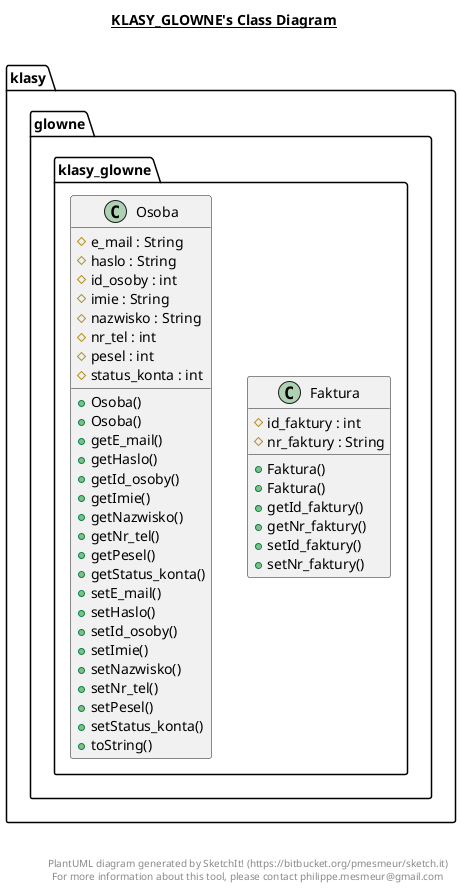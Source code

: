 @startuml

title __KLASY_GLOWNE's Class Diagram__\n

  namespace klasy {
    namespace glowne {
      class klasy_glowne.Faktura {
          # id_faktury : int
          # nr_faktury : String
          + Faktura()
          + Faktura()
          + getId_faktury()
          + getNr_faktury()
          + setId_faktury()
          + setNr_faktury()
      }
    }
  }
  

  namespace klasy {
    namespace glowne {
      class klasy_glowne.Osoba {
          # e_mail : String
          # haslo : String
          # id_osoby : int
          # imie : String
          # nazwisko : String
          # nr_tel : int
          # pesel : int
          # status_konta : int
          + Osoba()
          + Osoba()
          + getE_mail()
          + getHaslo()
          + getId_osoby()
          + getImie()
          + getNazwisko()
          + getNr_tel()
          + getPesel()
          + getStatus_konta()
          + setE_mail()
          + setHaslo()
          + setId_osoby()
          + setImie()
          + setNazwisko()
          + setNr_tel()
          + setPesel()
          + setStatus_konta()
          + toString()
      }
    }
  }
  



right footer


PlantUML diagram generated by SketchIt! (https://bitbucket.org/pmesmeur/sketch.it)
For more information about this tool, please contact philippe.mesmeur@gmail.com
endfooter

@enduml
